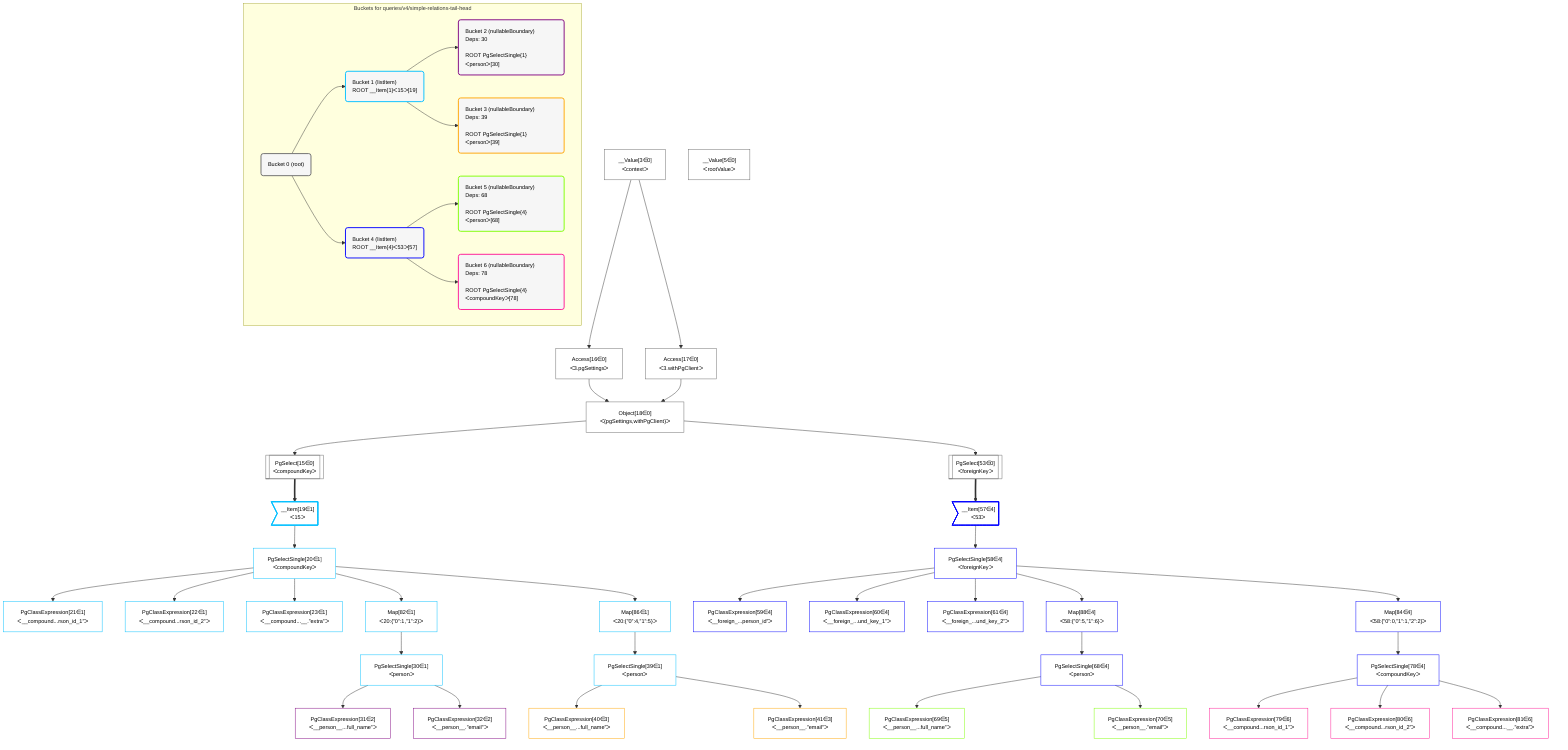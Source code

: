 %%{init: {'themeVariables': { 'fontSize': '12px'}}}%%
graph TD
    classDef path fill:#eee,stroke:#000,color:#000
    classDef plan fill:#fff,stroke-width:1px,color:#000
    classDef itemplan fill:#fff,stroke-width:2px,color:#000
    classDef sideeffectplan fill:#f00,stroke-width:2px,color:#000
    classDef bucket fill:#f6f6f6,color:#000,stroke-width:2px,text-align:left


    %% define steps
    __Value3["__Value[3∈0]<br />ᐸcontextᐳ"]:::plan
    __Value5["__Value[5∈0]<br />ᐸrootValueᐳ"]:::plan
    Access16["Access[16∈0]<br />ᐸ3.pgSettingsᐳ"]:::plan
    Access17["Access[17∈0]<br />ᐸ3.withPgClientᐳ"]:::plan
    Object18["Object[18∈0]<br />ᐸ{pgSettings,withPgClient}ᐳ"]:::plan
    PgSelect15[["PgSelect[15∈0]<br />ᐸcompoundKeyᐳ"]]:::plan
    __Item19>"__Item[19∈1]<br />ᐸ15ᐳ"]:::itemplan
    PgSelectSingle20["PgSelectSingle[20∈1]<br />ᐸcompoundKeyᐳ"]:::plan
    PgClassExpression21["PgClassExpression[21∈1]<br />ᐸ__compound...rson_id_1”ᐳ"]:::plan
    PgClassExpression22["PgClassExpression[22∈1]<br />ᐸ__compound...rson_id_2”ᐳ"]:::plan
    PgClassExpression23["PgClassExpression[23∈1]<br />ᐸ__compound...__.”extra”ᐳ"]:::plan
    Map82["Map[82∈1]<br />ᐸ20:{”0”:1,”1”:2}ᐳ"]:::plan
    PgSelectSingle30["PgSelectSingle[30∈1]<br />ᐸpersonᐳ"]:::plan
    PgClassExpression31["PgClassExpression[31∈2]<br />ᐸ__person__...full_name”ᐳ"]:::plan
    PgClassExpression32["PgClassExpression[32∈2]<br />ᐸ__person__.”email”ᐳ"]:::plan
    Map86["Map[86∈1]<br />ᐸ20:{”0”:4,”1”:5}ᐳ"]:::plan
    PgSelectSingle39["PgSelectSingle[39∈1]<br />ᐸpersonᐳ"]:::plan
    PgClassExpression40["PgClassExpression[40∈3]<br />ᐸ__person__...full_name”ᐳ"]:::plan
    PgClassExpression41["PgClassExpression[41∈3]<br />ᐸ__person__.”email”ᐳ"]:::plan
    PgSelect53[["PgSelect[53∈0]<br />ᐸforeignKeyᐳ"]]:::plan
    __Item57>"__Item[57∈4]<br />ᐸ53ᐳ"]:::itemplan
    PgSelectSingle58["PgSelectSingle[58∈4]<br />ᐸforeignKeyᐳ"]:::plan
    PgClassExpression59["PgClassExpression[59∈4]<br />ᐸ__foreign_...person_id”ᐳ"]:::plan
    PgClassExpression60["PgClassExpression[60∈4]<br />ᐸ__foreign_...und_key_1”ᐳ"]:::plan
    PgClassExpression61["PgClassExpression[61∈4]<br />ᐸ__foreign_...und_key_2”ᐳ"]:::plan
    Map88["Map[88∈4]<br />ᐸ58:{”0”:5,”1”:6}ᐳ"]:::plan
    PgSelectSingle68["PgSelectSingle[68∈4]<br />ᐸpersonᐳ"]:::plan
    PgClassExpression69["PgClassExpression[69∈5]<br />ᐸ__person__...full_name”ᐳ"]:::plan
    PgClassExpression70["PgClassExpression[70∈5]<br />ᐸ__person__.”email”ᐳ"]:::plan
    Map84["Map[84∈4]<br />ᐸ58:{”0”:0,”1”:1,”2”:2}ᐳ"]:::plan
    PgSelectSingle78["PgSelectSingle[78∈4]<br />ᐸcompoundKeyᐳ"]:::plan
    PgClassExpression79["PgClassExpression[79∈6]<br />ᐸ__compound...rson_id_1”ᐳ"]:::plan
    PgClassExpression80["PgClassExpression[80∈6]<br />ᐸ__compound...rson_id_2”ᐳ"]:::plan
    PgClassExpression81["PgClassExpression[81∈6]<br />ᐸ__compound...__.”extra”ᐳ"]:::plan

    %% plan dependencies
    __Value3 --> Access16
    __Value3 --> Access17
    Access16 & Access17 --> Object18
    Object18 --> PgSelect15
    PgSelect15 ==> __Item19
    __Item19 --> PgSelectSingle20
    PgSelectSingle20 --> PgClassExpression21
    PgSelectSingle20 --> PgClassExpression22
    PgSelectSingle20 --> PgClassExpression23
    PgSelectSingle20 --> Map82
    Map82 --> PgSelectSingle30
    PgSelectSingle30 --> PgClassExpression31
    PgSelectSingle30 --> PgClassExpression32
    PgSelectSingle20 --> Map86
    Map86 --> PgSelectSingle39
    PgSelectSingle39 --> PgClassExpression40
    PgSelectSingle39 --> PgClassExpression41
    Object18 --> PgSelect53
    PgSelect53 ==> __Item57
    __Item57 --> PgSelectSingle58
    PgSelectSingle58 --> PgClassExpression59
    PgSelectSingle58 --> PgClassExpression60
    PgSelectSingle58 --> PgClassExpression61
    PgSelectSingle58 --> Map88
    Map88 --> PgSelectSingle68
    PgSelectSingle68 --> PgClassExpression69
    PgSelectSingle68 --> PgClassExpression70
    PgSelectSingle58 --> Map84
    Map84 --> PgSelectSingle78
    PgSelectSingle78 --> PgClassExpression79
    PgSelectSingle78 --> PgClassExpression80
    PgSelectSingle78 --> PgClassExpression81

    subgraph "Buckets for queries/v4/simple-relations-tail-head"
    Bucket0("Bucket 0 (root)"):::bucket
    classDef bucket0 stroke:#696969
    class Bucket0,__Value3,__Value5,PgSelect15,Access16,Access17,Object18,PgSelect53 bucket0
    Bucket1("Bucket 1 (listItem)<br />ROOT __Item{1}ᐸ15ᐳ[19]"):::bucket
    classDef bucket1 stroke:#00bfff
    class Bucket1,__Item19,PgSelectSingle20,PgClassExpression21,PgClassExpression22,PgClassExpression23,PgSelectSingle30,PgSelectSingle39,Map82,Map86 bucket1
    Bucket2("Bucket 2 (nullableBoundary)<br />Deps: 30<br /><br />ROOT PgSelectSingle{1}ᐸpersonᐳ[30]"):::bucket
    classDef bucket2 stroke:#7f007f
    class Bucket2,PgClassExpression31,PgClassExpression32 bucket2
    Bucket3("Bucket 3 (nullableBoundary)<br />Deps: 39<br /><br />ROOT PgSelectSingle{1}ᐸpersonᐳ[39]"):::bucket
    classDef bucket3 stroke:#ffa500
    class Bucket3,PgClassExpression40,PgClassExpression41 bucket3
    Bucket4("Bucket 4 (listItem)<br />ROOT __Item{4}ᐸ53ᐳ[57]"):::bucket
    classDef bucket4 stroke:#0000ff
    class Bucket4,__Item57,PgSelectSingle58,PgClassExpression59,PgClassExpression60,PgClassExpression61,PgSelectSingle68,PgSelectSingle78,Map84,Map88 bucket4
    Bucket5("Bucket 5 (nullableBoundary)<br />Deps: 68<br /><br />ROOT PgSelectSingle{4}ᐸpersonᐳ[68]"):::bucket
    classDef bucket5 stroke:#7fff00
    class Bucket5,PgClassExpression69,PgClassExpression70 bucket5
    Bucket6("Bucket 6 (nullableBoundary)<br />Deps: 78<br /><br />ROOT PgSelectSingle{4}ᐸcompoundKeyᐳ[78]"):::bucket
    classDef bucket6 stroke:#ff1493
    class Bucket6,PgClassExpression79,PgClassExpression80,PgClassExpression81 bucket6
    Bucket0 --> Bucket1 & Bucket4
    Bucket1 --> Bucket2 & Bucket3
    Bucket4 --> Bucket5 & Bucket6
    end